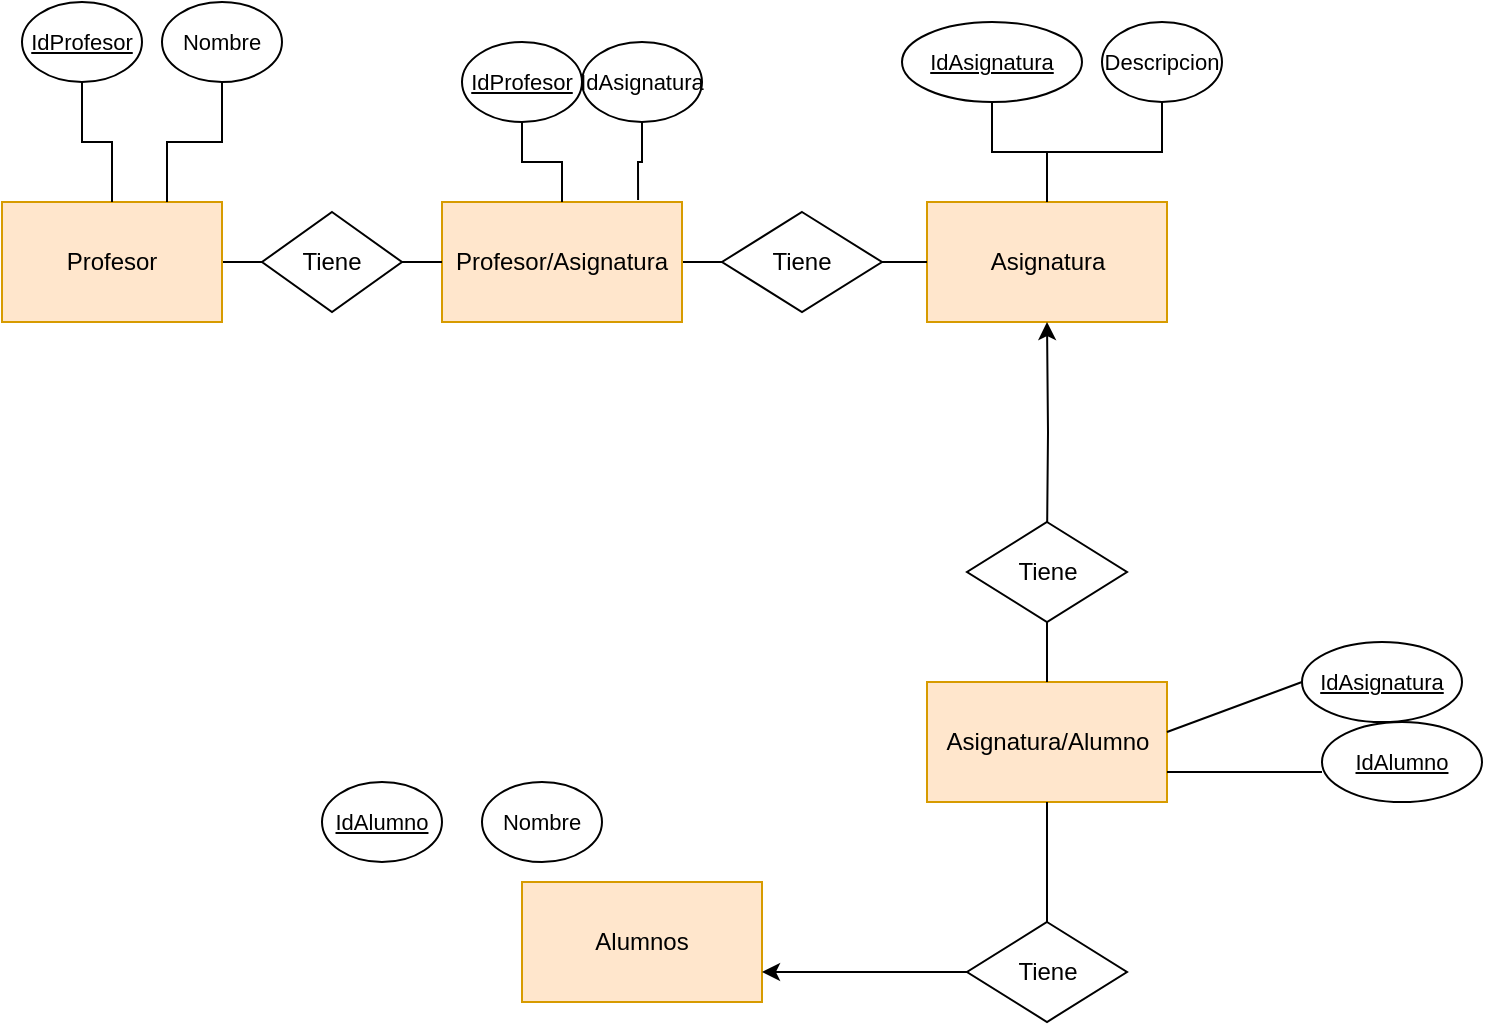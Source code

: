 <mxfile version="13.9.9" type="device"><diagram id="j38gy8ThCfPw2DskHz0p" name="Página-1"><mxGraphModel dx="1086" dy="806" grid="1" gridSize="10" guides="1" tooltips="1" connect="1" arrows="1" fold="1" page="1" pageScale="1" pageWidth="827" pageHeight="1169" math="0" shadow="0"><root><mxCell id="0"/><mxCell id="1" parent="0"/><mxCell id="whEyI1zHTTxny3o77HJN-63" value="" style="edgeStyle=orthogonalEdgeStyle;rounded=0;orthogonalLoop=1;jettySize=auto;html=1;endArrow=none;endFill=0;fontSize=11;" edge="1" parent="1" source="whEyI1zHTTxny3o77HJN-6" target="whEyI1zHTTxny3o77HJN-56"><mxGeometry relative="1" as="geometry"/></mxCell><mxCell id="whEyI1zHTTxny3o77HJN-6" value="Profesor" style="rounded=0;whiteSpace=wrap;html=1;fillColor=#ffe6cc;strokeColor=#d79b00;" vertex="1" parent="1"><mxGeometry x="10" y="190" width="110" height="60" as="geometry"/></mxCell><mxCell id="whEyI1zHTTxny3o77HJN-7" value="Asignatura" style="rounded=0;whiteSpace=wrap;html=1;fillColor=#ffe6cc;strokeColor=#d79b00;" vertex="1" parent="1"><mxGeometry x="472.5" y="190" width="120" height="60" as="geometry"/></mxCell><mxCell id="whEyI1zHTTxny3o77HJN-8" value="Alumnos" style="rounded=0;whiteSpace=wrap;html=1;fillColor=#ffe6cc;strokeColor=#d79b00;" vertex="1" parent="1"><mxGeometry x="270" y="530" width="120" height="60" as="geometry"/></mxCell><mxCell id="whEyI1zHTTxny3o77HJN-16" value="" style="edgeStyle=orthogonalEdgeStyle;rounded=0;orthogonalLoop=1;jettySize=auto;html=1;" edge="1" parent="1" target="whEyI1zHTTxny3o77HJN-7"><mxGeometry relative="1" as="geometry"><mxPoint x="532.5" y="360" as="sourcePoint"/></mxGeometry></mxCell><mxCell id="whEyI1zHTTxny3o77HJN-13" style="edgeStyle=orthogonalEdgeStyle;rounded=0;orthogonalLoop=1;jettySize=auto;html=1;exitX=0.5;exitY=1;exitDx=0;exitDy=0;" edge="1" parent="1"><mxGeometry relative="1" as="geometry"><mxPoint x="340" y="245" as="sourcePoint"/><mxPoint x="340" y="245" as="targetPoint"/></mxGeometry></mxCell><mxCell id="whEyI1zHTTxny3o77HJN-58" value="" style="edgeStyle=orthogonalEdgeStyle;rounded=0;orthogonalLoop=1;jettySize=auto;html=1;endArrow=none;endFill=0;fontSize=11;" edge="1" parent="1" source="whEyI1zHTTxny3o77HJN-18" target="whEyI1zHTTxny3o77HJN-6"><mxGeometry relative="1" as="geometry"/></mxCell><mxCell id="whEyI1zHTTxny3o77HJN-18" value="IdProfesor" style="ellipse;whiteSpace=wrap;html=1;fontSize=11;fontStyle=4" vertex="1" parent="1"><mxGeometry x="20" y="90" width="60" height="40" as="geometry"/></mxCell><mxCell id="whEyI1zHTTxny3o77HJN-62" style="edgeStyle=orthogonalEdgeStyle;rounded=0;orthogonalLoop=1;jettySize=auto;html=1;entryX=0.75;entryY=0;entryDx=0;entryDy=0;endArrow=none;endFill=0;fontSize=11;" edge="1" parent="1" source="whEyI1zHTTxny3o77HJN-19" target="whEyI1zHTTxny3o77HJN-6"><mxGeometry relative="1" as="geometry"/></mxCell><mxCell id="whEyI1zHTTxny3o77HJN-19" value="Nombre" style="ellipse;whiteSpace=wrap;html=1;fontSize=11;" vertex="1" parent="1"><mxGeometry x="90" y="90" width="60" height="40" as="geometry"/></mxCell><mxCell id="whEyI1zHTTxny3o77HJN-47" value="" style="edgeStyle=orthogonalEdgeStyle;rounded=0;orthogonalLoop=1;jettySize=auto;html=1;endArrow=none;endFill=0;fontSize=11;" edge="1" parent="1" source="whEyI1zHTTxny3o77HJN-21" target="whEyI1zHTTxny3o77HJN-7"><mxGeometry relative="1" as="geometry"/></mxCell><mxCell id="whEyI1zHTTxny3o77HJN-21" value="IdAsignatura" style="ellipse;whiteSpace=wrap;html=1;fontSize=11;fontStyle=4" vertex="1" parent="1"><mxGeometry x="460" y="100" width="90" height="40" as="geometry"/></mxCell><mxCell id="whEyI1zHTTxny3o77HJN-48" value="" style="edgeStyle=orthogonalEdgeStyle;rounded=0;orthogonalLoop=1;jettySize=auto;html=1;endArrow=none;endFill=0;fontSize=11;" edge="1" parent="1" source="whEyI1zHTTxny3o77HJN-22" target="whEyI1zHTTxny3o77HJN-7"><mxGeometry relative="1" as="geometry"/></mxCell><mxCell id="whEyI1zHTTxny3o77HJN-22" value="Descripcion" style="ellipse;whiteSpace=wrap;html=1;fontSize=11;" vertex="1" parent="1"><mxGeometry x="560" y="100" width="60" height="40" as="geometry"/></mxCell><mxCell id="whEyI1zHTTxny3o77HJN-26" value="IdAlumno" style="ellipse;whiteSpace=wrap;html=1;fontSize=11;fontStyle=4" vertex="1" parent="1"><mxGeometry x="170" y="480" width="60" height="40" as="geometry"/></mxCell><mxCell id="whEyI1zHTTxny3o77HJN-27" value="Nombre" style="ellipse;whiteSpace=wrap;html=1;fontSize=11;" vertex="1" parent="1"><mxGeometry x="250" y="480" width="60" height="40" as="geometry"/></mxCell><mxCell id="whEyI1zHTTxny3o77HJN-28" value="Asignatura/Alumno" style="rounded=0;whiteSpace=wrap;html=1;fillColor=#ffe6cc;strokeColor=#d79b00;" vertex="1" parent="1"><mxGeometry x="472.5" y="430" width="120" height="60" as="geometry"/></mxCell><mxCell id="whEyI1zHTTxny3o77HJN-31" value="" style="edgeStyle=orthogonalEdgeStyle;rounded=0;orthogonalLoop=1;jettySize=auto;html=1;fontSize=11;endArrow=none;endFill=0;" edge="1" parent="1" source="whEyI1zHTTxny3o77HJN-29" target="whEyI1zHTTxny3o77HJN-28"><mxGeometry relative="1" as="geometry"/></mxCell><mxCell id="whEyI1zHTTxny3o77HJN-29" value="Tiene" style="rhombus;whiteSpace=wrap;html=1;" vertex="1" parent="1"><mxGeometry x="492.5" y="350" width="80" height="50" as="geometry"/></mxCell><mxCell id="whEyI1zHTTxny3o77HJN-32" style="edgeStyle=orthogonalEdgeStyle;rounded=0;orthogonalLoop=1;jettySize=auto;html=1;entryX=1;entryY=0.75;entryDx=0;entryDy=0;fontSize=11;" edge="1" parent="1" source="whEyI1zHTTxny3o77HJN-30" target="whEyI1zHTTxny3o77HJN-8"><mxGeometry relative="1" as="geometry"/></mxCell><mxCell id="whEyI1zHTTxny3o77HJN-33" value="" style="edgeStyle=orthogonalEdgeStyle;rounded=0;orthogonalLoop=1;jettySize=auto;html=1;fontSize=11;endArrow=none;endFill=0;" edge="1" parent="1" source="whEyI1zHTTxny3o77HJN-30" target="whEyI1zHTTxny3o77HJN-28"><mxGeometry relative="1" as="geometry"/></mxCell><mxCell id="whEyI1zHTTxny3o77HJN-30" value="Tiene" style="rhombus;whiteSpace=wrap;html=1;" vertex="1" parent="1"><mxGeometry x="492.5" y="550" width="80" height="50" as="geometry"/></mxCell><mxCell id="whEyI1zHTTxny3o77HJN-35" value="IdAsignatura" style="ellipse;whiteSpace=wrap;html=1;fontSize=11;fontStyle=4" vertex="1" parent="1"><mxGeometry x="660" y="410" width="80" height="40" as="geometry"/></mxCell><mxCell id="whEyI1zHTTxny3o77HJN-36" value="IdAlumno" style="ellipse;whiteSpace=wrap;html=1;fontSize=11;fontStyle=4" vertex="1" parent="1"><mxGeometry x="670" y="450" width="80" height="40" as="geometry"/></mxCell><mxCell id="whEyI1zHTTxny3o77HJN-40" value="" style="endArrow=none;html=1;fontSize=11;" edge="1" parent="1"><mxGeometry width="50" height="50" relative="1" as="geometry"><mxPoint x="592.5" y="455" as="sourcePoint"/><mxPoint x="660" y="430" as="targetPoint"/></mxGeometry></mxCell><mxCell id="whEyI1zHTTxny3o77HJN-46" value="" style="endArrow=none;html=1;fontSize=11;exitX=1;exitY=0.75;exitDx=0;exitDy=0;" edge="1" parent="1" source="whEyI1zHTTxny3o77HJN-28"><mxGeometry width="50" height="50" relative="1" as="geometry"><mxPoint x="620" y="525" as="sourcePoint"/><mxPoint x="670" y="475" as="targetPoint"/></mxGeometry></mxCell><mxCell id="whEyI1zHTTxny3o77HJN-55" value="" style="edgeStyle=orthogonalEdgeStyle;rounded=0;orthogonalLoop=1;jettySize=auto;html=1;endArrow=none;endFill=0;fontSize=11;" edge="1" parent="1" source="whEyI1zHTTxny3o77HJN-51" target="whEyI1zHTTxny3o77HJN-52"><mxGeometry relative="1" as="geometry"/></mxCell><mxCell id="whEyI1zHTTxny3o77HJN-51" value="Profesor/Asignatura" style="rounded=0;whiteSpace=wrap;html=1;fillColor=#ffe6cc;strokeColor=#d79b00;" vertex="1" parent="1"><mxGeometry x="230" y="190" width="120" height="60" as="geometry"/></mxCell><mxCell id="whEyI1zHTTxny3o77HJN-54" value="" style="edgeStyle=orthogonalEdgeStyle;rounded=0;orthogonalLoop=1;jettySize=auto;html=1;endArrow=none;endFill=0;fontSize=11;" edge="1" parent="1" source="whEyI1zHTTxny3o77HJN-52" target="whEyI1zHTTxny3o77HJN-7"><mxGeometry relative="1" as="geometry"/></mxCell><mxCell id="whEyI1zHTTxny3o77HJN-52" value="Tiene" style="rhombus;whiteSpace=wrap;html=1;" vertex="1" parent="1"><mxGeometry x="370" y="195" width="80" height="50" as="geometry"/></mxCell><mxCell id="whEyI1zHTTxny3o77HJN-57" value="" style="edgeStyle=orthogonalEdgeStyle;rounded=0;orthogonalLoop=1;jettySize=auto;html=1;endArrow=none;endFill=0;fontSize=11;" edge="1" parent="1" source="whEyI1zHTTxny3o77HJN-56" target="whEyI1zHTTxny3o77HJN-51"><mxGeometry relative="1" as="geometry"/></mxCell><mxCell id="whEyI1zHTTxny3o77HJN-56" value="Tiene" style="rhombus;whiteSpace=wrap;html=1;" vertex="1" parent="1"><mxGeometry x="140" y="195" width="70" height="50" as="geometry"/></mxCell><mxCell id="whEyI1zHTTxny3o77HJN-66" value="" style="edgeStyle=orthogonalEdgeStyle;rounded=0;orthogonalLoop=1;jettySize=auto;html=1;endArrow=none;endFill=0;fontSize=11;" edge="1" parent="1" source="whEyI1zHTTxny3o77HJN-64" target="whEyI1zHTTxny3o77HJN-51"><mxGeometry relative="1" as="geometry"/></mxCell><mxCell id="whEyI1zHTTxny3o77HJN-64" value="IdProfesor" style="ellipse;whiteSpace=wrap;html=1;fontSize=11;fontStyle=4" vertex="1" parent="1"><mxGeometry x="240" y="110" width="60" height="40" as="geometry"/></mxCell><mxCell id="whEyI1zHTTxny3o77HJN-69" style="edgeStyle=orthogonalEdgeStyle;rounded=0;orthogonalLoop=1;jettySize=auto;html=1;entryX=0.817;entryY=-0.017;entryDx=0;entryDy=0;entryPerimeter=0;endArrow=none;endFill=0;fontSize=11;" edge="1" parent="1" source="whEyI1zHTTxny3o77HJN-65" target="whEyI1zHTTxny3o77HJN-51"><mxGeometry relative="1" as="geometry"/></mxCell><mxCell id="whEyI1zHTTxny3o77HJN-65" value="IdAsignatura" style="ellipse;whiteSpace=wrap;html=1;fontSize=11;" vertex="1" parent="1"><mxGeometry x="300" y="110" width="60" height="40" as="geometry"/></mxCell></root></mxGraphModel></diagram></mxfile>